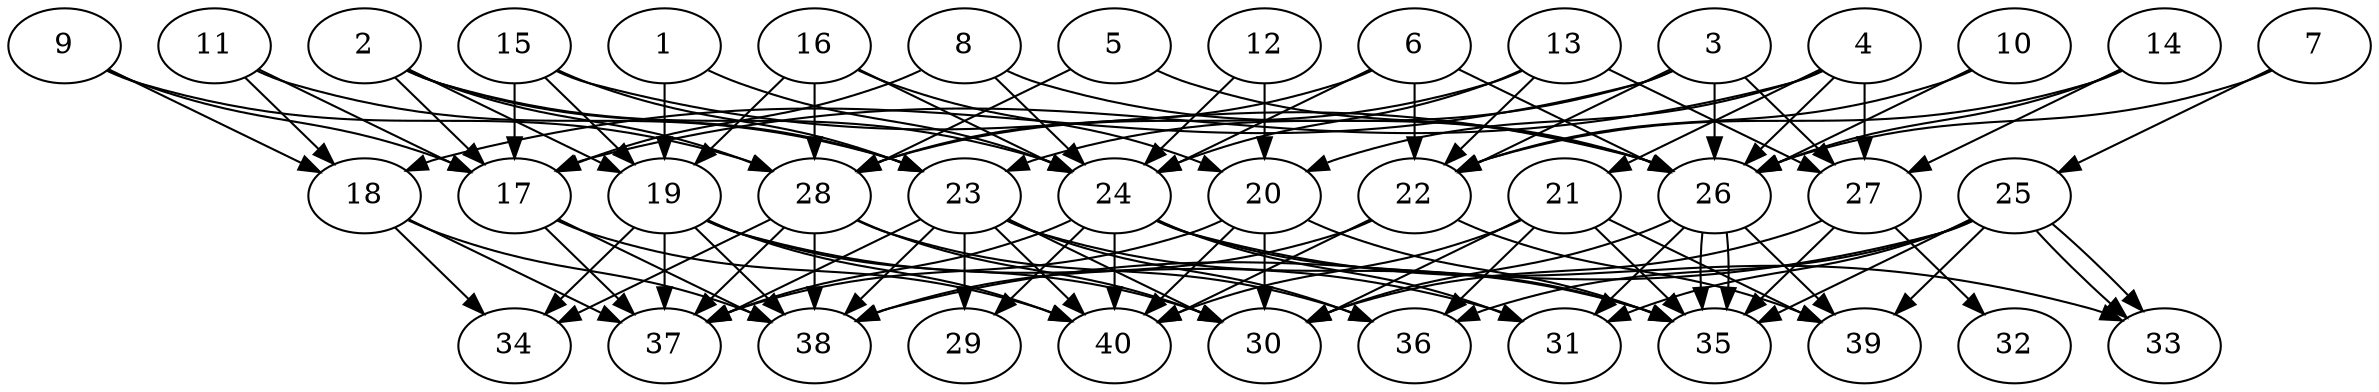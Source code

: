 // DAG automatically generated by daggen at Thu Oct  3 14:06:49 2019
// ./daggen --dot -n 40 --ccr 0.3 --fat 0.7 --regular 0.7 --density 0.6 --mindata 5242880 --maxdata 52428800 
digraph G {
  1 [size="68037973", alpha="0.09", expect_size="20411392"] 
  1 -> 19 [size ="20411392"]
  1 -> 24 [size ="20411392"]
  2 [size="164829867", alpha="0.01", expect_size="49448960"] 
  2 -> 17 [size ="49448960"]
  2 -> 19 [size ="49448960"]
  2 -> 23 [size ="49448960"]
  2 -> 24 [size ="49448960"]
  2 -> 28 [size ="49448960"]
  3 [size="41096533", alpha="0.02", expect_size="12328960"] 
  3 -> 18 [size ="12328960"]
  3 -> 22 [size ="12328960"]
  3 -> 23 [size ="12328960"]
  3 -> 26 [size ="12328960"]
  3 -> 27 [size ="12328960"]
  4 [size="74792960", alpha="0.16", expect_size="22437888"] 
  4 -> 17 [size ="22437888"]
  4 -> 20 [size ="22437888"]
  4 -> 21 [size ="22437888"]
  4 -> 26 [size ="22437888"]
  4 -> 27 [size ="22437888"]
  5 [size="74400427", alpha="0.16", expect_size="22320128"] 
  5 -> 26 [size ="22320128"]
  5 -> 28 [size ="22320128"]
  6 [size="130805760", alpha="0.04", expect_size="39241728"] 
  6 -> 22 [size ="39241728"]
  6 -> 24 [size ="39241728"]
  6 -> 26 [size ="39241728"]
  6 -> 28 [size ="39241728"]
  7 [size="94057813", alpha="0.14", expect_size="28217344"] 
  7 -> 25 [size ="28217344"]
  7 -> 26 [size ="28217344"]
  8 [size="164662613", alpha="0.03", expect_size="49398784"] 
  8 -> 17 [size ="49398784"]
  8 -> 24 [size ="49398784"]
  8 -> 26 [size ="49398784"]
  9 [size="61091840", alpha="0.06", expect_size="18327552"] 
  9 -> 17 [size ="18327552"]
  9 -> 18 [size ="18327552"]
  9 -> 28 [size ="18327552"]
  10 [size="62928213", alpha="0.15", expect_size="18878464"] 
  10 -> 22 [size ="18878464"]
  10 -> 26 [size ="18878464"]
  11 [size="162239147", alpha="0.02", expect_size="48671744"] 
  11 -> 17 [size ="48671744"]
  11 -> 18 [size ="48671744"]
  11 -> 23 [size ="48671744"]
  12 [size="76574720", alpha="0.17", expect_size="22972416"] 
  12 -> 20 [size ="22972416"]
  12 -> 24 [size ="22972416"]
  13 [size="85869227", alpha="0.02", expect_size="25760768"] 
  13 -> 22 [size ="25760768"]
  13 -> 24 [size ="25760768"]
  13 -> 27 [size ="25760768"]
  13 -> 28 [size ="25760768"]
  14 [size="99778560", alpha="0.09", expect_size="29933568"] 
  14 -> 22 [size ="29933568"]
  14 -> 26 [size ="29933568"]
  14 -> 27 [size ="29933568"]
  15 [size="69471573", alpha="0.04", expect_size="20841472"] 
  15 -> 17 [size ="20841472"]
  15 -> 19 [size ="20841472"]
  15 -> 23 [size ="20841472"]
  15 -> 26 [size ="20841472"]
  16 [size="36522667", alpha="0.16", expect_size="10956800"] 
  16 -> 19 [size ="10956800"]
  16 -> 20 [size ="10956800"]
  16 -> 24 [size ="10956800"]
  16 -> 28 [size ="10956800"]
  17 [size="67211947", alpha="0.10", expect_size="20163584"] 
  17 -> 37 [size ="20163584"]
  17 -> 38 [size ="20163584"]
  17 -> 40 [size ="20163584"]
  18 [size="19496960", alpha="0.03", expect_size="5849088"] 
  18 -> 34 [size ="5849088"]
  18 -> 37 [size ="5849088"]
  18 -> 38 [size ="5849088"]
  19 [size="43636053", alpha="0.10", expect_size="13090816"] 
  19 -> 30 [size ="13090816"]
  19 -> 31 [size ="13090816"]
  19 -> 34 [size ="13090816"]
  19 -> 37 [size ="13090816"]
  19 -> 38 [size ="13090816"]
  19 -> 40 [size ="13090816"]
  20 [size="90675200", alpha="0.16", expect_size="27202560"] 
  20 -> 30 [size ="27202560"]
  20 -> 35 [size ="27202560"]
  20 -> 37 [size ="27202560"]
  20 -> 40 [size ="27202560"]
  21 [size="54186667", alpha="0.09", expect_size="16256000"] 
  21 -> 30 [size ="16256000"]
  21 -> 35 [size ="16256000"]
  21 -> 36 [size ="16256000"]
  21 -> 39 [size ="16256000"]
  21 -> 40 [size ="16256000"]
  22 [size="69287253", alpha="0.00", expect_size="20786176"] 
  22 -> 38 [size ="20786176"]
  22 -> 39 [size ="20786176"]
  22 -> 40 [size ="20786176"]
  23 [size="43356160", alpha="0.15", expect_size="13006848"] 
  23 -> 29 [size ="13006848"]
  23 -> 30 [size ="13006848"]
  23 -> 35 [size ="13006848"]
  23 -> 36 [size ="13006848"]
  23 -> 37 [size ="13006848"]
  23 -> 38 [size ="13006848"]
  23 -> 40 [size ="13006848"]
  24 [size="61866667", alpha="0.16", expect_size="18560000"] 
  24 -> 29 [size ="18560000"]
  24 -> 31 [size ="18560000"]
  24 -> 33 [size ="18560000"]
  24 -> 35 [size ="18560000"]
  24 -> 37 [size ="18560000"]
  24 -> 40 [size ="18560000"]
  25 [size="134679893", alpha="0.05", expect_size="40403968"] 
  25 -> 31 [size ="40403968"]
  25 -> 33 [size ="40403968"]
  25 -> 33 [size ="40403968"]
  25 -> 35 [size ="40403968"]
  25 -> 36 [size ="40403968"]
  25 -> 38 [size ="40403968"]
  25 -> 39 [size ="40403968"]
  26 [size="166256640", alpha="0.09", expect_size="49876992"] 
  26 -> 30 [size ="49876992"]
  26 -> 31 [size ="49876992"]
  26 -> 35 [size ="49876992"]
  26 -> 35 [size ="49876992"]
  26 -> 39 [size ="49876992"]
  27 [size="133662720", alpha="0.02", expect_size="40098816"] 
  27 -> 30 [size ="40098816"]
  27 -> 32 [size ="40098816"]
  27 -> 35 [size ="40098816"]
  28 [size="56736427", alpha="0.13", expect_size="17020928"] 
  28 -> 30 [size ="17020928"]
  28 -> 34 [size ="17020928"]
  28 -> 36 [size ="17020928"]
  28 -> 37 [size ="17020928"]
  28 -> 38 [size ="17020928"]
  29 [size="78312107", alpha="0.11", expect_size="23493632"] 
  30 [size="159423147", alpha="0.14", expect_size="47826944"] 
  31 [size="131867307", alpha="0.15", expect_size="39560192"] 
  32 [size="46213120", alpha="0.04", expect_size="13863936"] 
  33 [size="49814187", alpha="0.02", expect_size="14944256"] 
  34 [size="166294187", alpha="0.10", expect_size="49888256"] 
  35 [size="138397013", alpha="0.05", expect_size="41519104"] 
  36 [size="23046827", alpha="0.02", expect_size="6914048"] 
  37 [size="90862933", alpha="0.06", expect_size="27258880"] 
  38 [size="103857493", alpha="0.09", expect_size="31157248"] 
  39 [size="51923627", alpha="0.16", expect_size="15577088"] 
  40 [size="135973547", alpha="0.13", expect_size="40792064"] 
}
